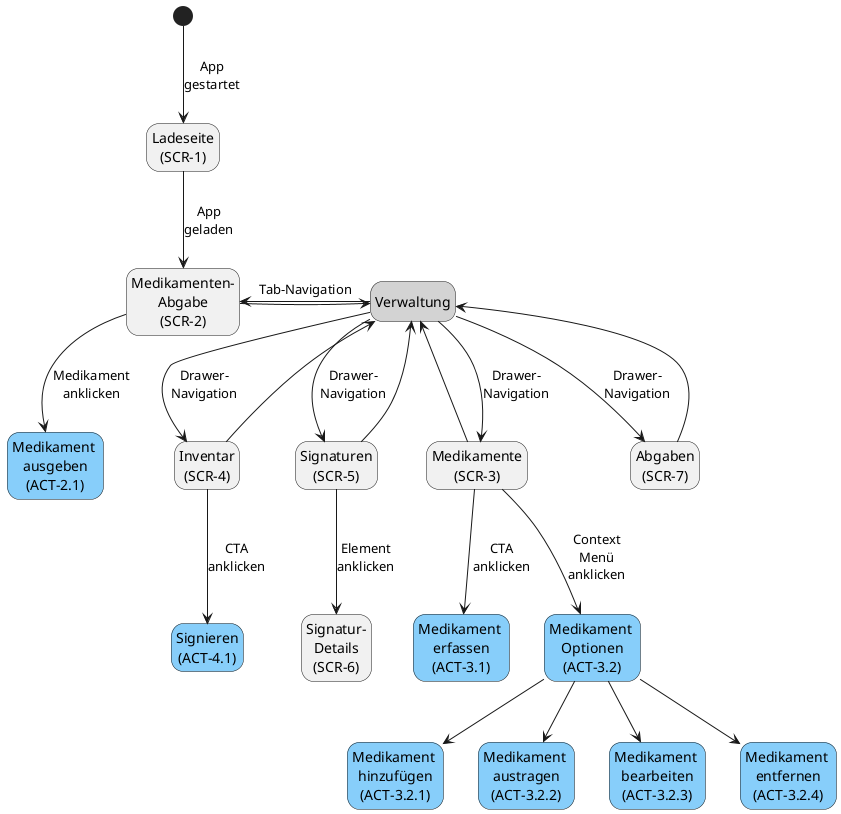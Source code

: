 @startuml
hide empty description

[*] -->scr1: App\ngestartet

state "Ladeseite\n(SCR-1)" as scr1
state "Medikamenten-\nAbgabe\n(SCR-2)" as scr2
state "Medikament \nausgeben\n(ACT-2.1)" as act21 #lightskyblue
state "Verwaltung" as mgmt #lightgrey
state "Medikamente\n(SCR-3)" as scr3
state "Medikamente\n(SCR-3)" as scr3
state "Medikament \nerfassen\n(ACT-3.1)" as act31 #lightskyblue
state "Medikament \nOptionen\n(ACT-3.2)" as act32 #lightskyblue
state "Medikament \nhinzufügen\n(ACT-3.2.1)" as act321 #lightskyblue
state "Medikament \naustragen\n(ACT-3.2.2)" as act322 #lightskyblue
state "Medikament \nbearbeiten\n(ACT-3.2.3)" as act323 #lightskyblue
state "Medikament \nentfernen\n(ACT-3.2.4)" as act324 #lightskyblue
state "Inventar\n(SCR-4)" as scr4
state "Signieren\n(ACT-4.1)" as act41 #lightskyblue
state "Signaturen\n(SCR-5)" as scr5
state "Signatur-\nDetails\n(SCR-6)" as scr6
state "Abgaben\n(SCR-7)" as scr7

scr1 --> scr2 : App\ngeladen
scr2 --> act21 : Medikament\nanklicken
scr2 -right-> mgmt
mgmt -left-> scr2 : Tab-Navigation

mgmt -down-> scr3 : Drawer-\nNavigation
scr3 -up-> mgmt

scr3 --> act31 : CTA\nanklicken
scr3 --> act32 : Context\nMenü\nanklicken
act32 --> act321
act32 --> act322
act32 --> act323
act32 --> act324

mgmt -down-> scr4 : Drawer-\nNavigation
scr4 -up-> mgmt
scr4 --> act41 : CTA\nanklicken

mgmt -down-> scr5 : Drawer-\nNavigation
scr5 -up-> mgmt
scr5 --> scr6 : Element\nanklicken

mgmt -down-> scr7 : Drawer-\nNavigation
scr7 -up-> mgmt

@enduml
